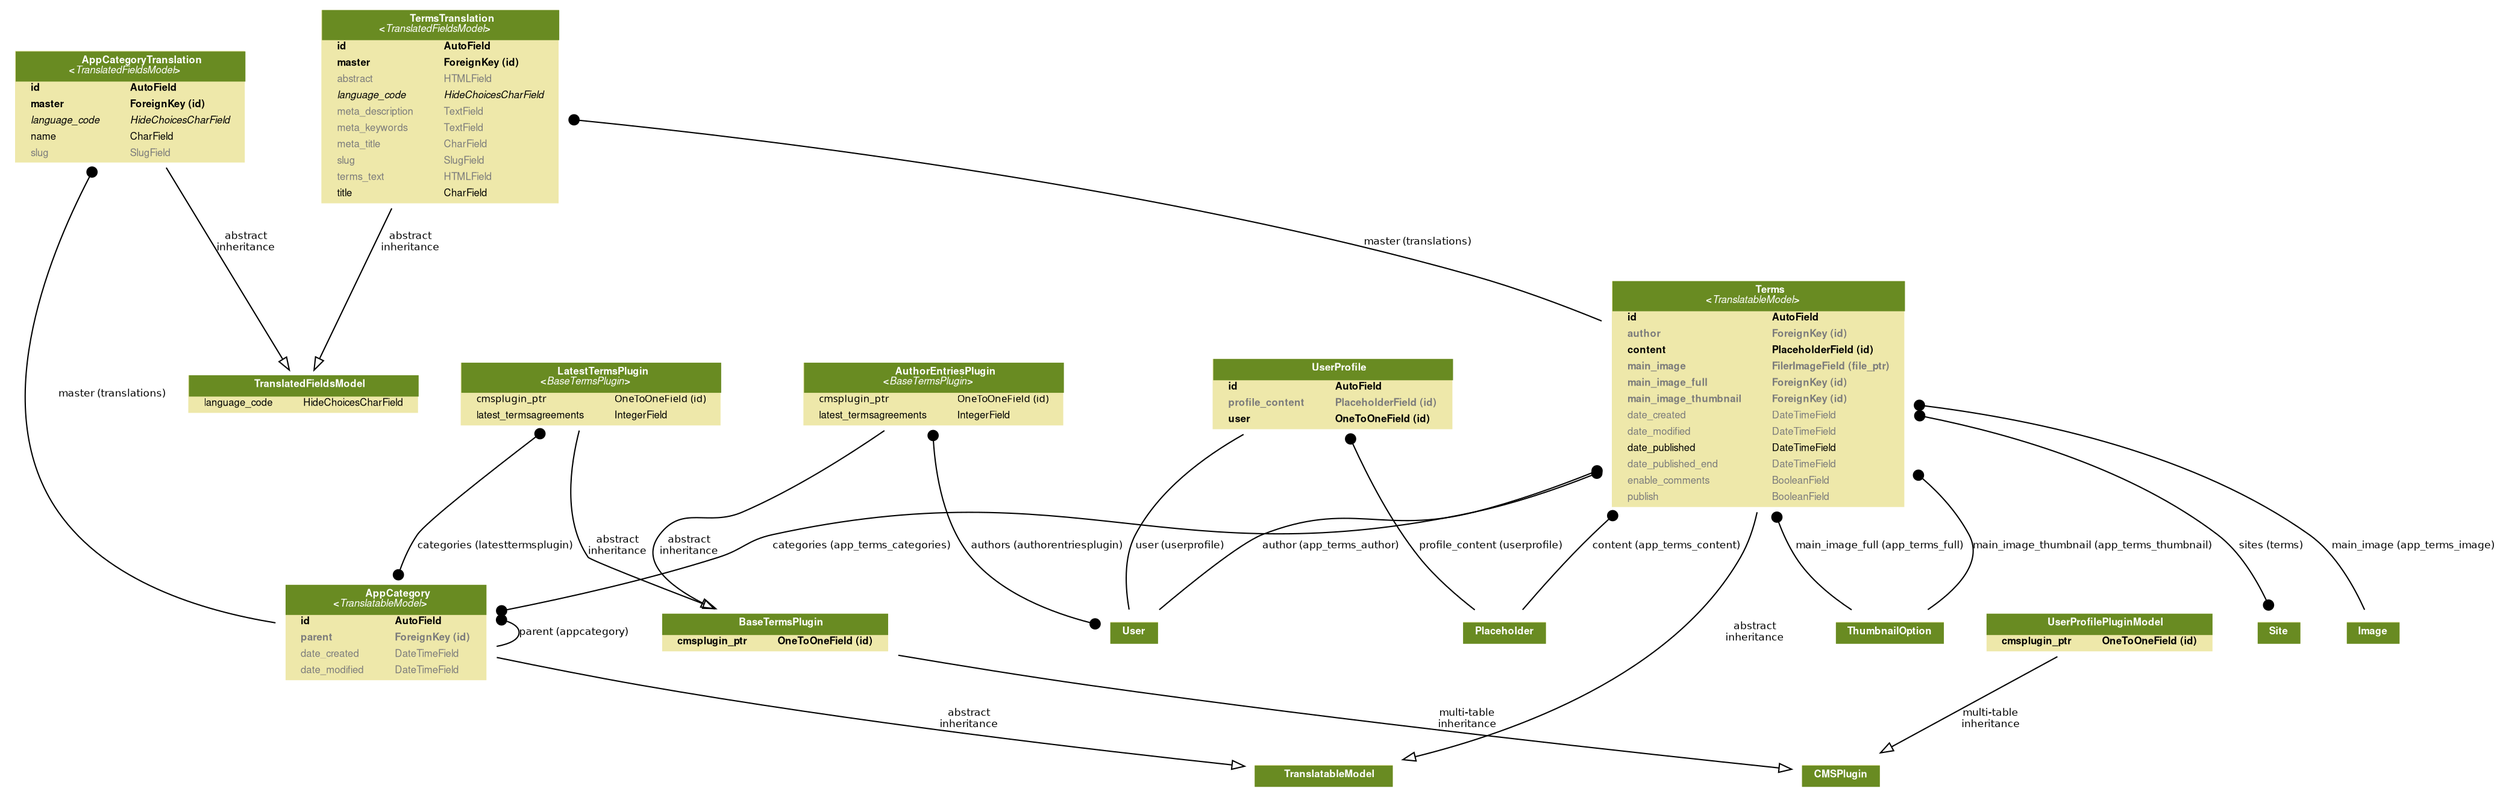 digraph model_graph {
  // Dotfile by Django-Extensions graph_models
  // Created: 2015-10-07 16:40
  // Cli Options: app

  fontname = "Helvetica"
  fontsize = 8
  splines  = true

  node [
    fontname = "Helvetica"
    fontsize = 8
    shape = "plaintext"
  ]

  edge [
    fontname = "Helvetica"
    fontsize = 8
  ]

  // Labels


  parler_models_TranslatedFieldsModel [label=<
    <TABLE BGCOLOR="palegoldenrod" BORDER="0" CELLBORDER="0" CELLSPACING="0">
    <TR><TD COLSPAN="2" CELLPADDING="4" ALIGN="CENTER" BGCOLOR="olivedrab4">
    <FONT FACE="Helvetica Bold" COLOR="white">
    TranslatedFieldsModel
    </FONT></TD></TR>
  
    <TR><TD ALIGN="LEFT" BORDER="0">
    <FONT FACE="Helvetica ">language_code</FONT>
    </TD><TD ALIGN="LEFT">
    <FONT FACE="Helvetica ">HideChoicesCharField</FONT>
    </TD></TR>
  
    </TABLE>
    >]

  app_models_BaseTermsPlugin [label=<
    <TABLE BGCOLOR="palegoldenrod" BORDER="0" CELLBORDER="0" CELLSPACING="0">
    <TR><TD COLSPAN="2" CELLPADDING="4" ALIGN="CENTER" BGCOLOR="olivedrab4">
    <FONT FACE="Helvetica Bold" COLOR="white">
    BaseTermsPlugin
    </FONT></TD></TR>
  
    <TR><TD ALIGN="LEFT" BORDER="0">
    <FONT FACE="Helvetica Bold">cmsplugin_ptr</FONT>
    </TD><TD ALIGN="LEFT">
    <FONT FACE="Helvetica Bold">OneToOneField (id)</FONT>
    </TD></TR>
  
    </TABLE>
    >]

  parler_models_TranslatableModel [label=<
    <TABLE BGCOLOR="palegoldenrod" BORDER="0" CELLBORDER="0" CELLSPACING="0">
    <TR><TD COLSPAN="2" CELLPADDING="4" ALIGN="CENTER" BGCOLOR="olivedrab4">
    <FONT FACE="Helvetica Bold" COLOR="white">
    TranslatableModel
    </FONT></TD></TR>
  
    </TABLE>
    >]

  app_models_UserProfile [label=<
    <TABLE BGCOLOR="palegoldenrod" BORDER="0" CELLBORDER="0" CELLSPACING="0">
    <TR><TD COLSPAN="2" CELLPADDING="4" ALIGN="CENTER" BGCOLOR="olivedrab4">
    <FONT FACE="Helvetica Bold" COLOR="white">
    UserProfile
    </FONT></TD></TR>
  
    <TR><TD ALIGN="LEFT" BORDER="0">
    <FONT FACE="Helvetica Bold">id</FONT>
    </TD><TD ALIGN="LEFT">
    <FONT FACE="Helvetica Bold">AutoField</FONT>
    </TD></TR>
  
    <TR><TD ALIGN="LEFT" BORDER="0">
    <FONT COLOR="#7B7B7B" FACE="Helvetica Bold">profile_content</FONT>
    </TD><TD ALIGN="LEFT">
    <FONT COLOR="#7B7B7B" FACE="Helvetica Bold">PlaceholderField (id)</FONT>
    </TD></TR>
  
    <TR><TD ALIGN="LEFT" BORDER="0">
    <FONT FACE="Helvetica Bold">user</FONT>
    </TD><TD ALIGN="LEFT">
    <FONT FACE="Helvetica Bold">OneToOneField (id)</FONT>
    </TD></TR>
  
    </TABLE>
    >]

  app_models_UserProfilePluginModel [label=<
    <TABLE BGCOLOR="palegoldenrod" BORDER="0" CELLBORDER="0" CELLSPACING="0">
    <TR><TD COLSPAN="2" CELLPADDING="4" ALIGN="CENTER" BGCOLOR="olivedrab4">
    <FONT FACE="Helvetica Bold" COLOR="white">
    UserProfilePluginModel
    </FONT></TD></TR>
  
    <TR><TD ALIGN="LEFT" BORDER="0">
    <FONT FACE="Helvetica Bold">cmsplugin_ptr</FONT>
    </TD><TD ALIGN="LEFT">
    <FONT FACE="Helvetica Bold">OneToOneField (id)</FONT>
    </TD></TR>
  
    </TABLE>
    >]

  app_models_AppCategoryTranslation [label=<
    <TABLE BGCOLOR="palegoldenrod" BORDER="0" CELLBORDER="0" CELLSPACING="0">
    <TR><TD COLSPAN="2" CELLPADDING="4" ALIGN="CENTER" BGCOLOR="olivedrab4">
    <FONT FACE="Helvetica Bold" COLOR="white">
    AppCategoryTranslation<BR/>&lt;<FONT FACE="Helvetica Italic">TranslatedFieldsModel</FONT>&gt;
    </FONT></TD></TR>
  
    <TR><TD ALIGN="LEFT" BORDER="0">
    <FONT FACE="Helvetica Bold">id</FONT>
    </TD><TD ALIGN="LEFT">
    <FONT FACE="Helvetica Bold">AutoField</FONT>
    </TD></TR>
  
    <TR><TD ALIGN="LEFT" BORDER="0">
    <FONT FACE="Helvetica Bold">master</FONT>
    </TD><TD ALIGN="LEFT">
    <FONT FACE="Helvetica Bold">ForeignKey (id)</FONT>
    </TD></TR>
  
    <TR><TD ALIGN="LEFT" BORDER="0">
    <FONT FACE="Helvetica Italic">language_code</FONT>
    </TD><TD ALIGN="LEFT">
    <FONT FACE="Helvetica Italic">HideChoicesCharField</FONT>
    </TD></TR>
  
    <TR><TD ALIGN="LEFT" BORDER="0">
    <FONT FACE="Helvetica ">name</FONT>
    </TD><TD ALIGN="LEFT">
    <FONT FACE="Helvetica ">CharField</FONT>
    </TD></TR>
  
    <TR><TD ALIGN="LEFT" BORDER="0">
    <FONT COLOR="#7B7B7B" FACE="Helvetica ">slug</FONT>
    </TD><TD ALIGN="LEFT">
    <FONT COLOR="#7B7B7B" FACE="Helvetica ">SlugField</FONT>
    </TD></TR>
  
    </TABLE>
    >]

  app_models_AppCategory [label=<
    <TABLE BGCOLOR="palegoldenrod" BORDER="0" CELLBORDER="0" CELLSPACING="0">
    <TR><TD COLSPAN="2" CELLPADDING="4" ALIGN="CENTER" BGCOLOR="olivedrab4">
    <FONT FACE="Helvetica Bold" COLOR="white">
    AppCategory<BR/>&lt;<FONT FACE="Helvetica Italic">TranslatableModel</FONT>&gt;
    </FONT></TD></TR>
  
    <TR><TD ALIGN="LEFT" BORDER="0">
    <FONT FACE="Helvetica Bold">id</FONT>
    </TD><TD ALIGN="LEFT">
    <FONT FACE="Helvetica Bold">AutoField</FONT>
    </TD></TR>
  
    <TR><TD ALIGN="LEFT" BORDER="0">
    <FONT COLOR="#7B7B7B" FACE="Helvetica Bold">parent</FONT>
    </TD><TD ALIGN="LEFT">
    <FONT COLOR="#7B7B7B" FACE="Helvetica Bold">ForeignKey (id)</FONT>
    </TD></TR>
  
    <TR><TD ALIGN="LEFT" BORDER="0">
    <FONT COLOR="#7B7B7B" FACE="Helvetica ">date_created</FONT>
    </TD><TD ALIGN="LEFT">
    <FONT COLOR="#7B7B7B" FACE="Helvetica ">DateTimeField</FONT>
    </TD></TR>
  
    <TR><TD ALIGN="LEFT" BORDER="0">
    <FONT COLOR="#7B7B7B" FACE="Helvetica ">date_modified</FONT>
    </TD><TD ALIGN="LEFT">
    <FONT COLOR="#7B7B7B" FACE="Helvetica ">DateTimeField</FONT>
    </TD></TR>
  
    </TABLE>
    >]

  app_models_TermsTranslation [label=<
    <TABLE BGCOLOR="palegoldenrod" BORDER="0" CELLBORDER="0" CELLSPACING="0">
    <TR><TD COLSPAN="2" CELLPADDING="4" ALIGN="CENTER" BGCOLOR="olivedrab4">
    <FONT FACE="Helvetica Bold" COLOR="white">
    TermsTranslation<BR/>&lt;<FONT FACE="Helvetica Italic">TranslatedFieldsModel</FONT>&gt;
    </FONT></TD></TR>
  
    <TR><TD ALIGN="LEFT" BORDER="0">
    <FONT FACE="Helvetica Bold">id</FONT>
    </TD><TD ALIGN="LEFT">
    <FONT FACE="Helvetica Bold">AutoField</FONT>
    </TD></TR>
  
    <TR><TD ALIGN="LEFT" BORDER="0">
    <FONT FACE="Helvetica Bold">master</FONT>
    </TD><TD ALIGN="LEFT">
    <FONT FACE="Helvetica Bold">ForeignKey (id)</FONT>
    </TD></TR>
  
    <TR><TD ALIGN="LEFT" BORDER="0">
    <FONT COLOR="#7B7B7B" FACE="Helvetica ">abstract</FONT>
    </TD><TD ALIGN="LEFT">
    <FONT COLOR="#7B7B7B" FACE="Helvetica ">HTMLField</FONT>
    </TD></TR>
  
    <TR><TD ALIGN="LEFT" BORDER="0">
    <FONT FACE="Helvetica Italic">language_code</FONT>
    </TD><TD ALIGN="LEFT">
    <FONT FACE="Helvetica Italic">HideChoicesCharField</FONT>
    </TD></TR>
  
    <TR><TD ALIGN="LEFT" BORDER="0">
    <FONT COLOR="#7B7B7B" FACE="Helvetica ">meta_description</FONT>
    </TD><TD ALIGN="LEFT">
    <FONT COLOR="#7B7B7B" FACE="Helvetica ">TextField</FONT>
    </TD></TR>
  
    <TR><TD ALIGN="LEFT" BORDER="0">
    <FONT COLOR="#7B7B7B" FACE="Helvetica ">meta_keywords</FONT>
    </TD><TD ALIGN="LEFT">
    <FONT COLOR="#7B7B7B" FACE="Helvetica ">TextField</FONT>
    </TD></TR>
  
    <TR><TD ALIGN="LEFT" BORDER="0">
    <FONT COLOR="#7B7B7B" FACE="Helvetica ">meta_title</FONT>
    </TD><TD ALIGN="LEFT">
    <FONT COLOR="#7B7B7B" FACE="Helvetica ">CharField</FONT>
    </TD></TR>
  
    <TR><TD ALIGN="LEFT" BORDER="0">
    <FONT COLOR="#7B7B7B" FACE="Helvetica ">slug</FONT>
    </TD><TD ALIGN="LEFT">
    <FONT COLOR="#7B7B7B" FACE="Helvetica ">SlugField</FONT>
    </TD></TR>
  
    <TR><TD ALIGN="LEFT" BORDER="0">
    <FONT COLOR="#7B7B7B" FACE="Helvetica ">terms_text</FONT>
    </TD><TD ALIGN="LEFT">
    <FONT COLOR="#7B7B7B" FACE="Helvetica ">HTMLField</FONT>
    </TD></TR>
  
    <TR><TD ALIGN="LEFT" BORDER="0">
    <FONT FACE="Helvetica ">title</FONT>
    </TD><TD ALIGN="LEFT">
    <FONT FACE="Helvetica ">CharField</FONT>
    </TD></TR>
  
    </TABLE>
    >]

  app_models_Terms [label=<
    <TABLE BGCOLOR="palegoldenrod" BORDER="0" CELLBORDER="0" CELLSPACING="0">
    <TR><TD COLSPAN="2" CELLPADDING="4" ALIGN="CENTER" BGCOLOR="olivedrab4">
    <FONT FACE="Helvetica Bold" COLOR="white">
    Terms<BR/>&lt;<FONT FACE="Helvetica Italic">TranslatableModel</FONT>&gt;
    </FONT></TD></TR>
  
    <TR><TD ALIGN="LEFT" BORDER="0">
    <FONT FACE="Helvetica Bold">id</FONT>
    </TD><TD ALIGN="LEFT">
    <FONT FACE="Helvetica Bold">AutoField</FONT>
    </TD></TR>
  
    <TR><TD ALIGN="LEFT" BORDER="0">
    <FONT COLOR="#7B7B7B" FACE="Helvetica Bold">author</FONT>
    </TD><TD ALIGN="LEFT">
    <FONT COLOR="#7B7B7B" FACE="Helvetica Bold">ForeignKey (id)</FONT>
    </TD></TR>
  
    <TR><TD ALIGN="LEFT" BORDER="0">
    <FONT FACE="Helvetica Bold">content</FONT>
    </TD><TD ALIGN="LEFT">
    <FONT FACE="Helvetica Bold">PlaceholderField (id)</FONT>
    </TD></TR>
  
    <TR><TD ALIGN="LEFT" BORDER="0">
    <FONT COLOR="#7B7B7B" FACE="Helvetica Bold">main_image</FONT>
    </TD><TD ALIGN="LEFT">
    <FONT COLOR="#7B7B7B" FACE="Helvetica Bold">FilerImageField (file_ptr)</FONT>
    </TD></TR>
  
    <TR><TD ALIGN="LEFT" BORDER="0">
    <FONT COLOR="#7B7B7B" FACE="Helvetica Bold">main_image_full</FONT>
    </TD><TD ALIGN="LEFT">
    <FONT COLOR="#7B7B7B" FACE="Helvetica Bold">ForeignKey (id)</FONT>
    </TD></TR>
  
    <TR><TD ALIGN="LEFT" BORDER="0">
    <FONT COLOR="#7B7B7B" FACE="Helvetica Bold">main_image_thumbnail</FONT>
    </TD><TD ALIGN="LEFT">
    <FONT COLOR="#7B7B7B" FACE="Helvetica Bold">ForeignKey (id)</FONT>
    </TD></TR>
  
    <TR><TD ALIGN="LEFT" BORDER="0">
    <FONT COLOR="#7B7B7B" FACE="Helvetica ">date_created</FONT>
    </TD><TD ALIGN="LEFT">
    <FONT COLOR="#7B7B7B" FACE="Helvetica ">DateTimeField</FONT>
    </TD></TR>
  
    <TR><TD ALIGN="LEFT" BORDER="0">
    <FONT COLOR="#7B7B7B" FACE="Helvetica ">date_modified</FONT>
    </TD><TD ALIGN="LEFT">
    <FONT COLOR="#7B7B7B" FACE="Helvetica ">DateTimeField</FONT>
    </TD></TR>
  
    <TR><TD ALIGN="LEFT" BORDER="0">
    <FONT FACE="Helvetica ">date_published</FONT>
    </TD><TD ALIGN="LEFT">
    <FONT FACE="Helvetica ">DateTimeField</FONT>
    </TD></TR>
  
    <TR><TD ALIGN="LEFT" BORDER="0">
    <FONT COLOR="#7B7B7B" FACE="Helvetica ">date_published_end</FONT>
    </TD><TD ALIGN="LEFT">
    <FONT COLOR="#7B7B7B" FACE="Helvetica ">DateTimeField</FONT>
    </TD></TR>
  
    <TR><TD ALIGN="LEFT" BORDER="0">
    <FONT COLOR="#7B7B7B" FACE="Helvetica ">enable_comments</FONT>
    </TD><TD ALIGN="LEFT">
    <FONT COLOR="#7B7B7B" FACE="Helvetica ">BooleanField</FONT>
    </TD></TR>
  
    <TR><TD ALIGN="LEFT" BORDER="0">
    <FONT COLOR="#7B7B7B" FACE="Helvetica ">publish</FONT>
    </TD><TD ALIGN="LEFT">
    <FONT COLOR="#7B7B7B" FACE="Helvetica ">BooleanField</FONT>
    </TD></TR>
  
    </TABLE>
    >]

  app_models_LatestTermsPlugin [label=<
    <TABLE BGCOLOR="palegoldenrod" BORDER="0" CELLBORDER="0" CELLSPACING="0">
    <TR><TD COLSPAN="2" CELLPADDING="4" ALIGN="CENTER" BGCOLOR="olivedrab4">
    <FONT FACE="Helvetica Bold" COLOR="white">
    LatestTermsPlugin<BR/>&lt;<FONT FACE="Helvetica Italic">BaseTermsPlugin</FONT>&gt;
    </FONT></TD></TR>
  
    <TR><TD ALIGN="LEFT" BORDER="0">
    <FONT FACE="Helvetica ItalicBold">cmsplugin_ptr</FONT>
    </TD><TD ALIGN="LEFT">
    <FONT FACE="Helvetica ItalicBold">OneToOneField (id)</FONT>
    </TD></TR>
  
    <TR><TD ALIGN="LEFT" BORDER="0">
    <FONT FACE="Helvetica ">latest_termsagreements</FONT>
    </TD><TD ALIGN="LEFT">
    <FONT FACE="Helvetica ">IntegerField</FONT>
    </TD></TR>
  
    </TABLE>
    >]

  app_models_AuthorEntriesPlugin [label=<
    <TABLE BGCOLOR="palegoldenrod" BORDER="0" CELLBORDER="0" CELLSPACING="0">
    <TR><TD COLSPAN="2" CELLPADDING="4" ALIGN="CENTER" BGCOLOR="olivedrab4">
    <FONT FACE="Helvetica Bold" COLOR="white">
    AuthorEntriesPlugin<BR/>&lt;<FONT FACE="Helvetica Italic">BaseTermsPlugin</FONT>&gt;
    </FONT></TD></TR>
  
    <TR><TD ALIGN="LEFT" BORDER="0">
    <FONT FACE="Helvetica ItalicBold">cmsplugin_ptr</FONT>
    </TD><TD ALIGN="LEFT">
    <FONT FACE="Helvetica ItalicBold">OneToOneField (id)</FONT>
    </TD></TR>
  
    <TR><TD ALIGN="LEFT" BORDER="0">
    <FONT FACE="Helvetica ">latest_termsagreements</FONT>
    </TD><TD ALIGN="LEFT">
    <FONT FACE="Helvetica ">IntegerField</FONT>
    </TD></TR>
  
    </TABLE>
    >]




  // Relations
  cms_models_pluginmodel_CMSPlugin [label=<
  <TABLE BGCOLOR="palegoldenrod" BORDER="0" CELLBORDER="0" CELLSPACING="0">
  <TR><TD COLSPAN="2" CELLPADDING="4" ALIGN="CENTER" BGCOLOR="olivedrab4">
  <FONT FACE="Helvetica Bold" COLOR="white">CMSPlugin</FONT>
  </TD></TR>
  </TABLE>
  >]
  app_models_BaseTermsPlugin -> cms_models_pluginmodel_CMSPlugin
  [label="multi-table\ninheritance"] [arrowhead=empty, arrowtail=none, dir=both];
  django_contrib_auth_models_User [label=<
  <TABLE BGCOLOR="palegoldenrod" BORDER="0" CELLBORDER="0" CELLSPACING="0">
  <TR><TD COLSPAN="2" CELLPADDING="4" ALIGN="CENTER" BGCOLOR="olivedrab4">
  <FONT FACE="Helvetica Bold" COLOR="white">User</FONT>
  </TD></TR>
  </TABLE>
  >]
  app_models_UserProfile -> django_contrib_auth_models_User
  [label="user (userprofile)"] [arrowhead=none, arrowtail=none, dir=both];
  cms_models_placeholdermodel_Placeholder [label=<
  <TABLE BGCOLOR="palegoldenrod" BORDER="0" CELLBORDER="0" CELLSPACING="0">
  <TR><TD COLSPAN="2" CELLPADDING="4" ALIGN="CENTER" BGCOLOR="olivedrab4">
  <FONT FACE="Helvetica Bold" COLOR="white">Placeholder</FONT>
  </TD></TR>
  </TABLE>
  >]
  app_models_UserProfile -> cms_models_placeholdermodel_Placeholder
  [label="profile_content (userprofile)"] [arrowhead=none, arrowtail=dot, dir=both];
  cms_models_pluginmodel_CMSPlugin [label=<
  <TABLE BGCOLOR="palegoldenrod" BORDER="0" CELLBORDER="0" CELLSPACING="0">
  <TR><TD COLSPAN="2" CELLPADDING="4" ALIGN="CENTER" BGCOLOR="olivedrab4">
  <FONT FACE="Helvetica Bold" COLOR="white">CMSPlugin</FONT>
  </TD></TR>
  </TABLE>
  >]
  app_models_UserProfilePluginModel -> cms_models_pluginmodel_CMSPlugin
  [label="multi-table\ninheritance"] [arrowhead=empty, arrowtail=none, dir=both];

  app_models_AppCategoryTranslation -> app_models_AppCategory
  [label="master (translations)"] [arrowhead=none, arrowtail=dot, dir=both];

  app_models_AppCategoryTranslation -> parler_models_TranslatedFieldsModel
  [label="abstract\ninheritance"] [arrowhead=empty, arrowtail=none, dir=both];

  app_models_AppCategory -> app_models_AppCategory
  [label="parent (appcategory)"] [arrowhead=none, arrowtail=dot, dir=both];

  app_models_AppCategory -> parler_models_TranslatableModel
  [label="abstract\ninheritance"] [arrowhead=empty, arrowtail=none, dir=both];

  app_models_TermsTranslation -> app_models_Terms
  [label="master (translations)"] [arrowhead=none, arrowtail=dot, dir=both];

  app_models_TermsTranslation -> parler_models_TranslatedFieldsModel
  [label="abstract\ninheritance"] [arrowhead=empty, arrowtail=none, dir=both];
  django_contrib_auth_models_User [label=<
  <TABLE BGCOLOR="palegoldenrod" BORDER="0" CELLBORDER="0" CELLSPACING="0">
  <TR><TD COLSPAN="2" CELLPADDING="4" ALIGN="CENTER" BGCOLOR="olivedrab4">
  <FONT FACE="Helvetica Bold" COLOR="white">User</FONT>
  </TD></TR>
  </TABLE>
  >]
  app_models_Terms -> django_contrib_auth_models_User
  [label="author (app_terms_author)"] [arrowhead=none, arrowtail=dot, dir=both];
  filer_models_imagemodels_Image [label=<
  <TABLE BGCOLOR="palegoldenrod" BORDER="0" CELLBORDER="0" CELLSPACING="0">
  <TR><TD COLSPAN="2" CELLPADDING="4" ALIGN="CENTER" BGCOLOR="olivedrab4">
  <FONT FACE="Helvetica Bold" COLOR="white">Image</FONT>
  </TD></TR>
  </TABLE>
  >]
  app_models_Terms -> filer_models_imagemodels_Image
  [label="main_image (app_terms_image)"] [arrowhead=none, arrowtail=dot, dir=both];
  cmsplugin_filer_image_models_ThumbnailOption [label=<
  <TABLE BGCOLOR="palegoldenrod" BORDER="0" CELLBORDER="0" CELLSPACING="0">
  <TR><TD COLSPAN="2" CELLPADDING="4" ALIGN="CENTER" BGCOLOR="olivedrab4">
  <FONT FACE="Helvetica Bold" COLOR="white">ThumbnailOption</FONT>
  </TD></TR>
  </TABLE>
  >]
  app_models_Terms -> cmsplugin_filer_image_models_ThumbnailOption
  [label="main_image_thumbnail (app_terms_thumbnail)"] [arrowhead=none, arrowtail=dot, dir=both];
  cmsplugin_filer_image_models_ThumbnailOption [label=<
  <TABLE BGCOLOR="palegoldenrod" BORDER="0" CELLBORDER="0" CELLSPACING="0">
  <TR><TD COLSPAN="2" CELLPADDING="4" ALIGN="CENTER" BGCOLOR="olivedrab4">
  <FONT FACE="Helvetica Bold" COLOR="white">ThumbnailOption</FONT>
  </TD></TR>
  </TABLE>
  >]
  app_models_Terms -> cmsplugin_filer_image_models_ThumbnailOption
  [label="main_image_full (app_terms_full)"] [arrowhead=none, arrowtail=dot, dir=both];
  cms_models_placeholdermodel_Placeholder [label=<
  <TABLE BGCOLOR="palegoldenrod" BORDER="0" CELLBORDER="0" CELLSPACING="0">
  <TR><TD COLSPAN="2" CELLPADDING="4" ALIGN="CENTER" BGCOLOR="olivedrab4">
  <FONT FACE="Helvetica Bold" COLOR="white">Placeholder</FONT>
  </TD></TR>
  </TABLE>
  >]
  app_models_Terms -> cms_models_placeholdermodel_Placeholder
  [label="content (app_terms_content)"] [arrowhead=none, arrowtail=dot, dir=both];

  app_models_Terms -> app_models_AppCategory
  [label="categories (app_terms_categories)"] [arrowhead=dot arrowtail=dot, dir=both];
  django_contrib_sites_models_Site [label=<
  <TABLE BGCOLOR="palegoldenrod" BORDER="0" CELLBORDER="0" CELLSPACING="0">
  <TR><TD COLSPAN="2" CELLPADDING="4" ALIGN="CENTER" BGCOLOR="olivedrab4">
  <FONT FACE="Helvetica Bold" COLOR="white">Site</FONT>
  </TD></TR>
  </TABLE>
  >]
  app_models_Terms -> django_contrib_sites_models_Site
  [label="sites (terms)"] [arrowhead=dot arrowtail=dot, dir=both];

  app_models_Terms -> parler_models_TranslatableModel
  [label="abstract\ninheritance"] [arrowhead=empty, arrowtail=none, dir=both];

  app_models_LatestTermsPlugin -> app_models_AppCategory
  [label="categories (latesttermsplugin)"] [arrowhead=dot arrowtail=dot, dir=both];

  app_models_LatestTermsPlugin -> app_models_BaseTermsPlugin
  [label="abstract\ninheritance"] [arrowhead=empty, arrowtail=none, dir=both];
  django_contrib_auth_models_User [label=<
  <TABLE BGCOLOR="palegoldenrod" BORDER="0" CELLBORDER="0" CELLSPACING="0">
  <TR><TD COLSPAN="2" CELLPADDING="4" ALIGN="CENTER" BGCOLOR="olivedrab4">
  <FONT FACE="Helvetica Bold" COLOR="white">User</FONT>
  </TD></TR>
  </TABLE>
  >]
  app_models_AuthorEntriesPlugin -> django_contrib_auth_models_User
  [label="authors (authorentriesplugin)"] [arrowhead=dot arrowtail=dot, dir=both];

  app_models_AuthorEntriesPlugin -> app_models_BaseTermsPlugin
  [label="abstract\ninheritance"] [arrowhead=empty, arrowtail=none, dir=both];

}

